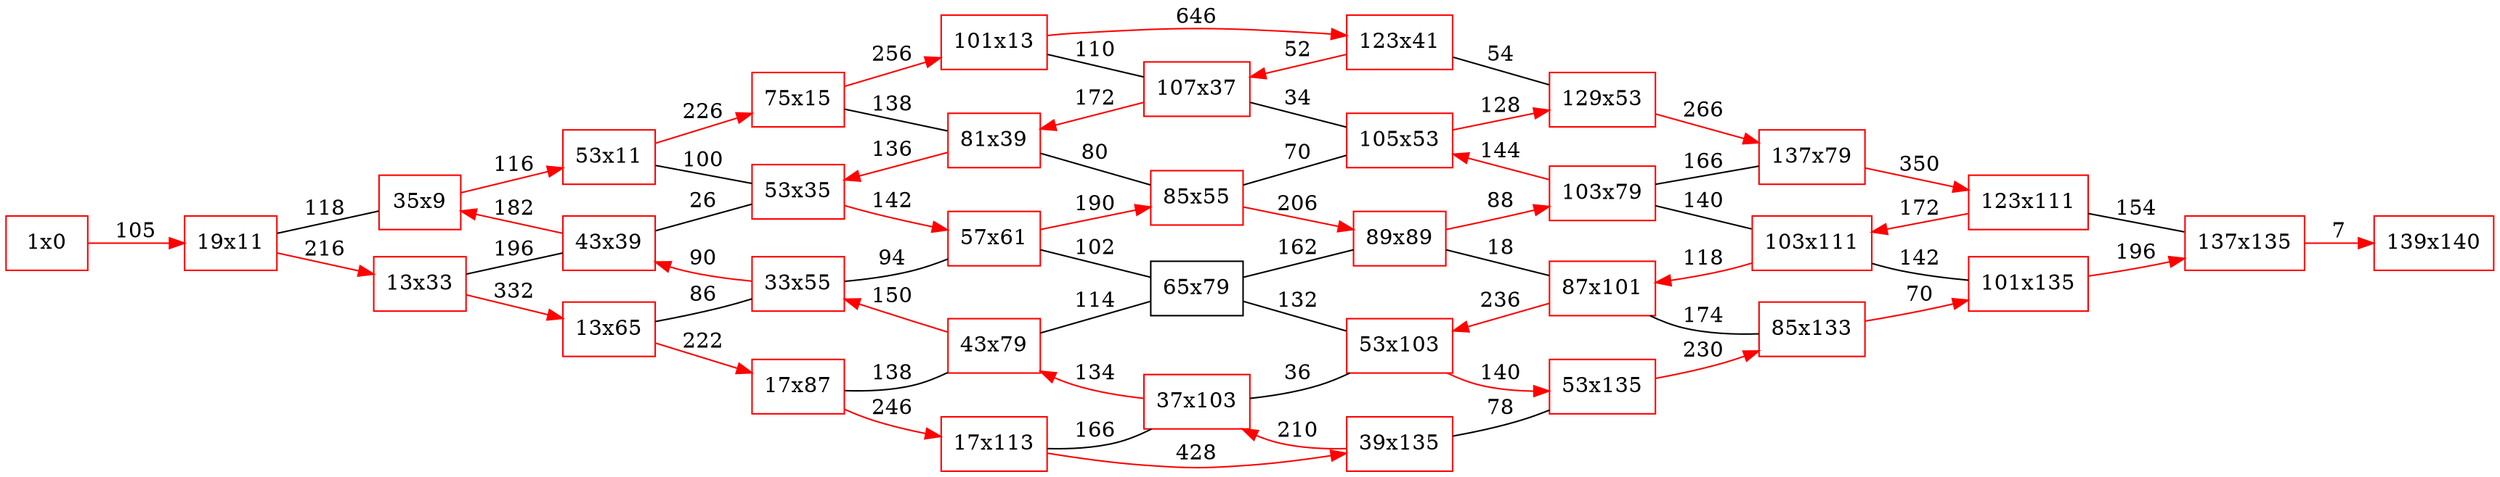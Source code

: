 digraph {
rankdir="LR";
"1x0" [shape=box color=red];
"19x11" [shape=box color=red];
"35x9" [shape=box color=red];
"13x33" [shape=box color=red];
"53x11" [shape=box color=red];
"13x65" [shape=box color=red];
"75x15" [shape=box color=red];
"101x13" [shape=box color=red];
"17x87" [shape=box color=red];
"43x39" [shape=box color=red];
"33x55" [shape=box color=red];
"53x35" [shape=box color=red];
"17x113" [shape=box color=red];
"81x39" [shape=box color=red];
"43x79" [shape=box color=red];
"57x61" [shape=box color=red];
"37x103" [shape=box color=red];
"107x37" [shape=box color=red];
"85x55" [shape=box color=red];
"123x41" [shape=box color=red];
"65x79" [shape=box];
"39x135" [shape=box color=red];
"53x103" [shape=box color=red];
"105x53" [shape=box color=red];
"129x53" [shape=box color=red];
"53x135" [shape=box color=red];
"89x89" [shape=box color=red];
"103x79" [shape=box color=red];
"87x101" [shape=box color=red];
"137x79" [shape=box color=red];
"85x133" [shape=box color=red];
"103x111" [shape=box color=red];
"101x135" [shape=box color=red];
"123x111" [shape=box color=red];
"137x135" [shape=box color=red];
"139x140" [shape=box color=red];
"1x0" -> "19x11" [label=105 dir=both color=red arrowhead=normal arrowtail=none];
"19x11" -> "35x9" [label=118 dir=both arrowhead=none arrowtail=none];
"19x11" -> "13x33" [label=216 dir=both color=red arrowhead=normal arrowtail=none];
"35x9" -> "53x11" [label=116 dir=both color=red arrowhead=normal arrowtail=none];
"35x9" -> "43x39" [label=182 dir=both color=red arrowhead=none arrowtail=normal];
"13x33" -> "43x39" [label=196 dir=both arrowhead=none arrowtail=none];
"13x33" -> "13x65" [label=332 dir=both color=red arrowhead=normal arrowtail=none];
"53x11" -> "53x35" [label=100 dir=both arrowhead=none arrowtail=none];
"53x11" -> "75x15" [label=226 dir=both color=red arrowhead=normal arrowtail=none];
"13x65" -> "33x55" [label=86 dir=both arrowhead=none arrowtail=none];
"13x65" -> "17x87" [label=222 dir=both color=red arrowhead=normal arrowtail=none];
"75x15" -> "81x39" [label=138 dir=both arrowhead=none arrowtail=none];
"75x15" -> "101x13" [label=256 dir=both color=red arrowhead=normal arrowtail=none];
"101x13" -> "107x37" [label=110 dir=both arrowhead=none arrowtail=none];
"101x13" -> "123x41" [label=646 dir=both color=red arrowhead=normal arrowtail=none];
"17x87" -> "43x79" [label=138 dir=both arrowhead=none arrowtail=none];
"17x87" -> "17x113" [label=246 dir=both color=red arrowhead=normal arrowtail=none];
"43x39" -> "53x35" [label=26 dir=both arrowhead=none arrowtail=none];
"43x39" -> "33x55" [label=90 dir=both color=red arrowhead=none arrowtail=normal];
"33x55" -> "57x61" [label=94 dir=both arrowhead=none arrowtail=none];
"33x55" -> "43x79" [label=150 dir=both color=red arrowhead=none arrowtail=normal];
"53x35" -> "81x39" [label=136 dir=both color=red arrowhead=none arrowtail=normal];
"53x35" -> "57x61" [label=142 dir=both color=red arrowhead=normal arrowtail=none];
"17x113" -> "37x103" [label=166 dir=both arrowhead=none arrowtail=none];
"17x113" -> "39x135" [label=428 dir=both color=red arrowhead=normal arrowtail=none];
"81x39" -> "85x55" [label=80 dir=both arrowhead=none arrowtail=none];
"81x39" -> "107x37" [label=172 dir=both color=red arrowhead=none arrowtail=normal];
"43x79" -> "65x79" [label=114 dir=both arrowhead=none arrowtail=none];
"43x79" -> "37x103" [label=134 dir=both color=red arrowhead=none arrowtail=normal];
"57x61" -> "65x79" [label=102 dir=both arrowhead=none arrowtail=none];
"57x61" -> "85x55" [label=190 dir=both color=red arrowhead=normal arrowtail=none];
"37x103" -> "53x103" [label=36 dir=both arrowhead=none arrowtail=none];
"37x103" -> "39x135" [label=210 dir=both color=red arrowhead=none arrowtail=normal];
"107x37" -> "105x53" [label=34 dir=both arrowhead=none arrowtail=none];
"107x37" -> "123x41" [label=52 dir=both color=red arrowhead=none arrowtail=normal];
"85x55" -> "105x53" [label=70 dir=both arrowhead=none arrowtail=none];
"85x55" -> "89x89" [label=206 dir=both color=red arrowhead=normal arrowtail=none];
"123x41" -> "129x53" [label=54 dir=both arrowhead=none arrowtail=none];
"65x79" -> "53x103" [label=132 dir=both arrowhead=none arrowtail=none];
"65x79" -> "89x89" [label=162 dir=both arrowhead=none arrowtail=none];
"39x135" -> "53x135" [label=78 dir=both arrowhead=none arrowtail=none];
"53x103" -> "53x135" [label=140 dir=both color=red arrowhead=normal arrowtail=none];
"53x103" -> "87x101" [label=236 dir=both color=red arrowhead=none arrowtail=normal];
"105x53" -> "129x53" [label=128 dir=both color=red arrowhead=normal arrowtail=none];
"105x53" -> "103x79" [label=144 dir=both color=red arrowhead=none arrowtail=normal];
"129x53" -> "137x79" [label=266 dir=both color=red arrowhead=normal arrowtail=none];
"53x135" -> "85x133" [label=230 dir=both color=red arrowhead=normal arrowtail=none];
"89x89" -> "87x101" [label=18 dir=both arrowhead=none arrowtail=none];
"89x89" -> "103x79" [label=88 dir=both color=red arrowhead=normal arrowtail=none];
"103x79" -> "103x111" [label=140 dir=both arrowhead=none arrowtail=none];
"103x79" -> "137x79" [label=166 dir=both arrowhead=none arrowtail=none];
"87x101" -> "103x111" [label=118 dir=both color=red arrowhead=none arrowtail=normal];
"87x101" -> "85x133" [label=174 dir=both arrowhead=none arrowtail=none];
"137x79" -> "123x111" [label=350 dir=both color=red arrowhead=normal arrowtail=none];
"85x133" -> "101x135" [label=70 dir=both color=red arrowhead=normal arrowtail=none];
"103x111" -> "101x135" [label=142 dir=both arrowhead=none arrowtail=none];
"103x111" -> "123x111" [label=172 dir=both color=red arrowhead=none arrowtail=normal];
"101x135" -> "137x135" [label=196 dir=both color=red arrowhead=normal arrowtail=none];
"123x111" -> "137x135" [label=154 dir=both arrowhead=none arrowtail=none];
"137x135" -> "139x140" [label=7 dir=both color=red arrowhead=normal arrowtail=none];
}
